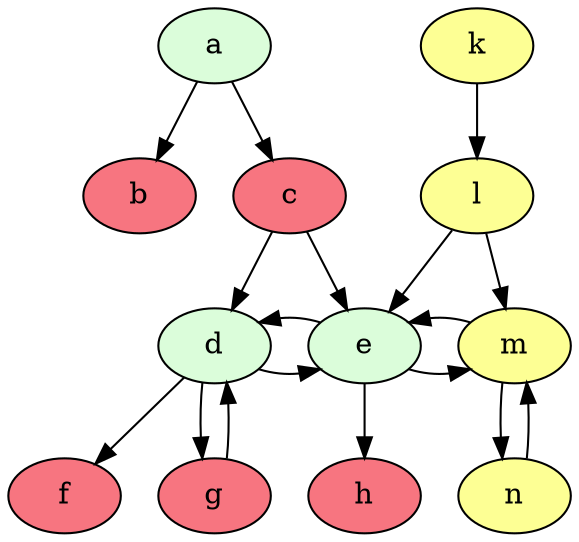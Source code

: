 strict digraph "" {
	{
		graph [rank=same];
		a	[fillcolor="#dbfdda",
			style=filled];
		k	[fillcolor="#fdff94",
			style=filled];
	}
	{
		graph [rank=same];
		b	[fillcolor="#f77580",
			style=filled];
		c	[fillcolor="#f77580",
			style=filled];
		l	[fillcolor="#fdff94",
			style=filled];
	}
	{
		graph [rank=same];
		d	[fillcolor="#dbfdda",
			style=filled];
		e	[fillcolor="#dbfdda",
			style=filled];
		d -> e;
		e -> d;
		m	[fillcolor="#fdff94",
			style=filled];
		e -> m;
		m -> e;
	}
	{
		graph [rank=same];
		f	[fillcolor="#f77580",
			style=filled];
		g	[fillcolor="#f77580",
			style=filled];
		h	[fillcolor="#f77580",
			style=filled];
		n	[fillcolor="#fdff94",
			style=filled];
	}
	a -> b;
	a -> c;
	c -> d;
	c -> e;
	k -> l;
	l -> e;
	l -> m;
	d -> f;
	d -> g;
	e -> h;
	m -> n;
	g -> d;
	n -> m;
}
